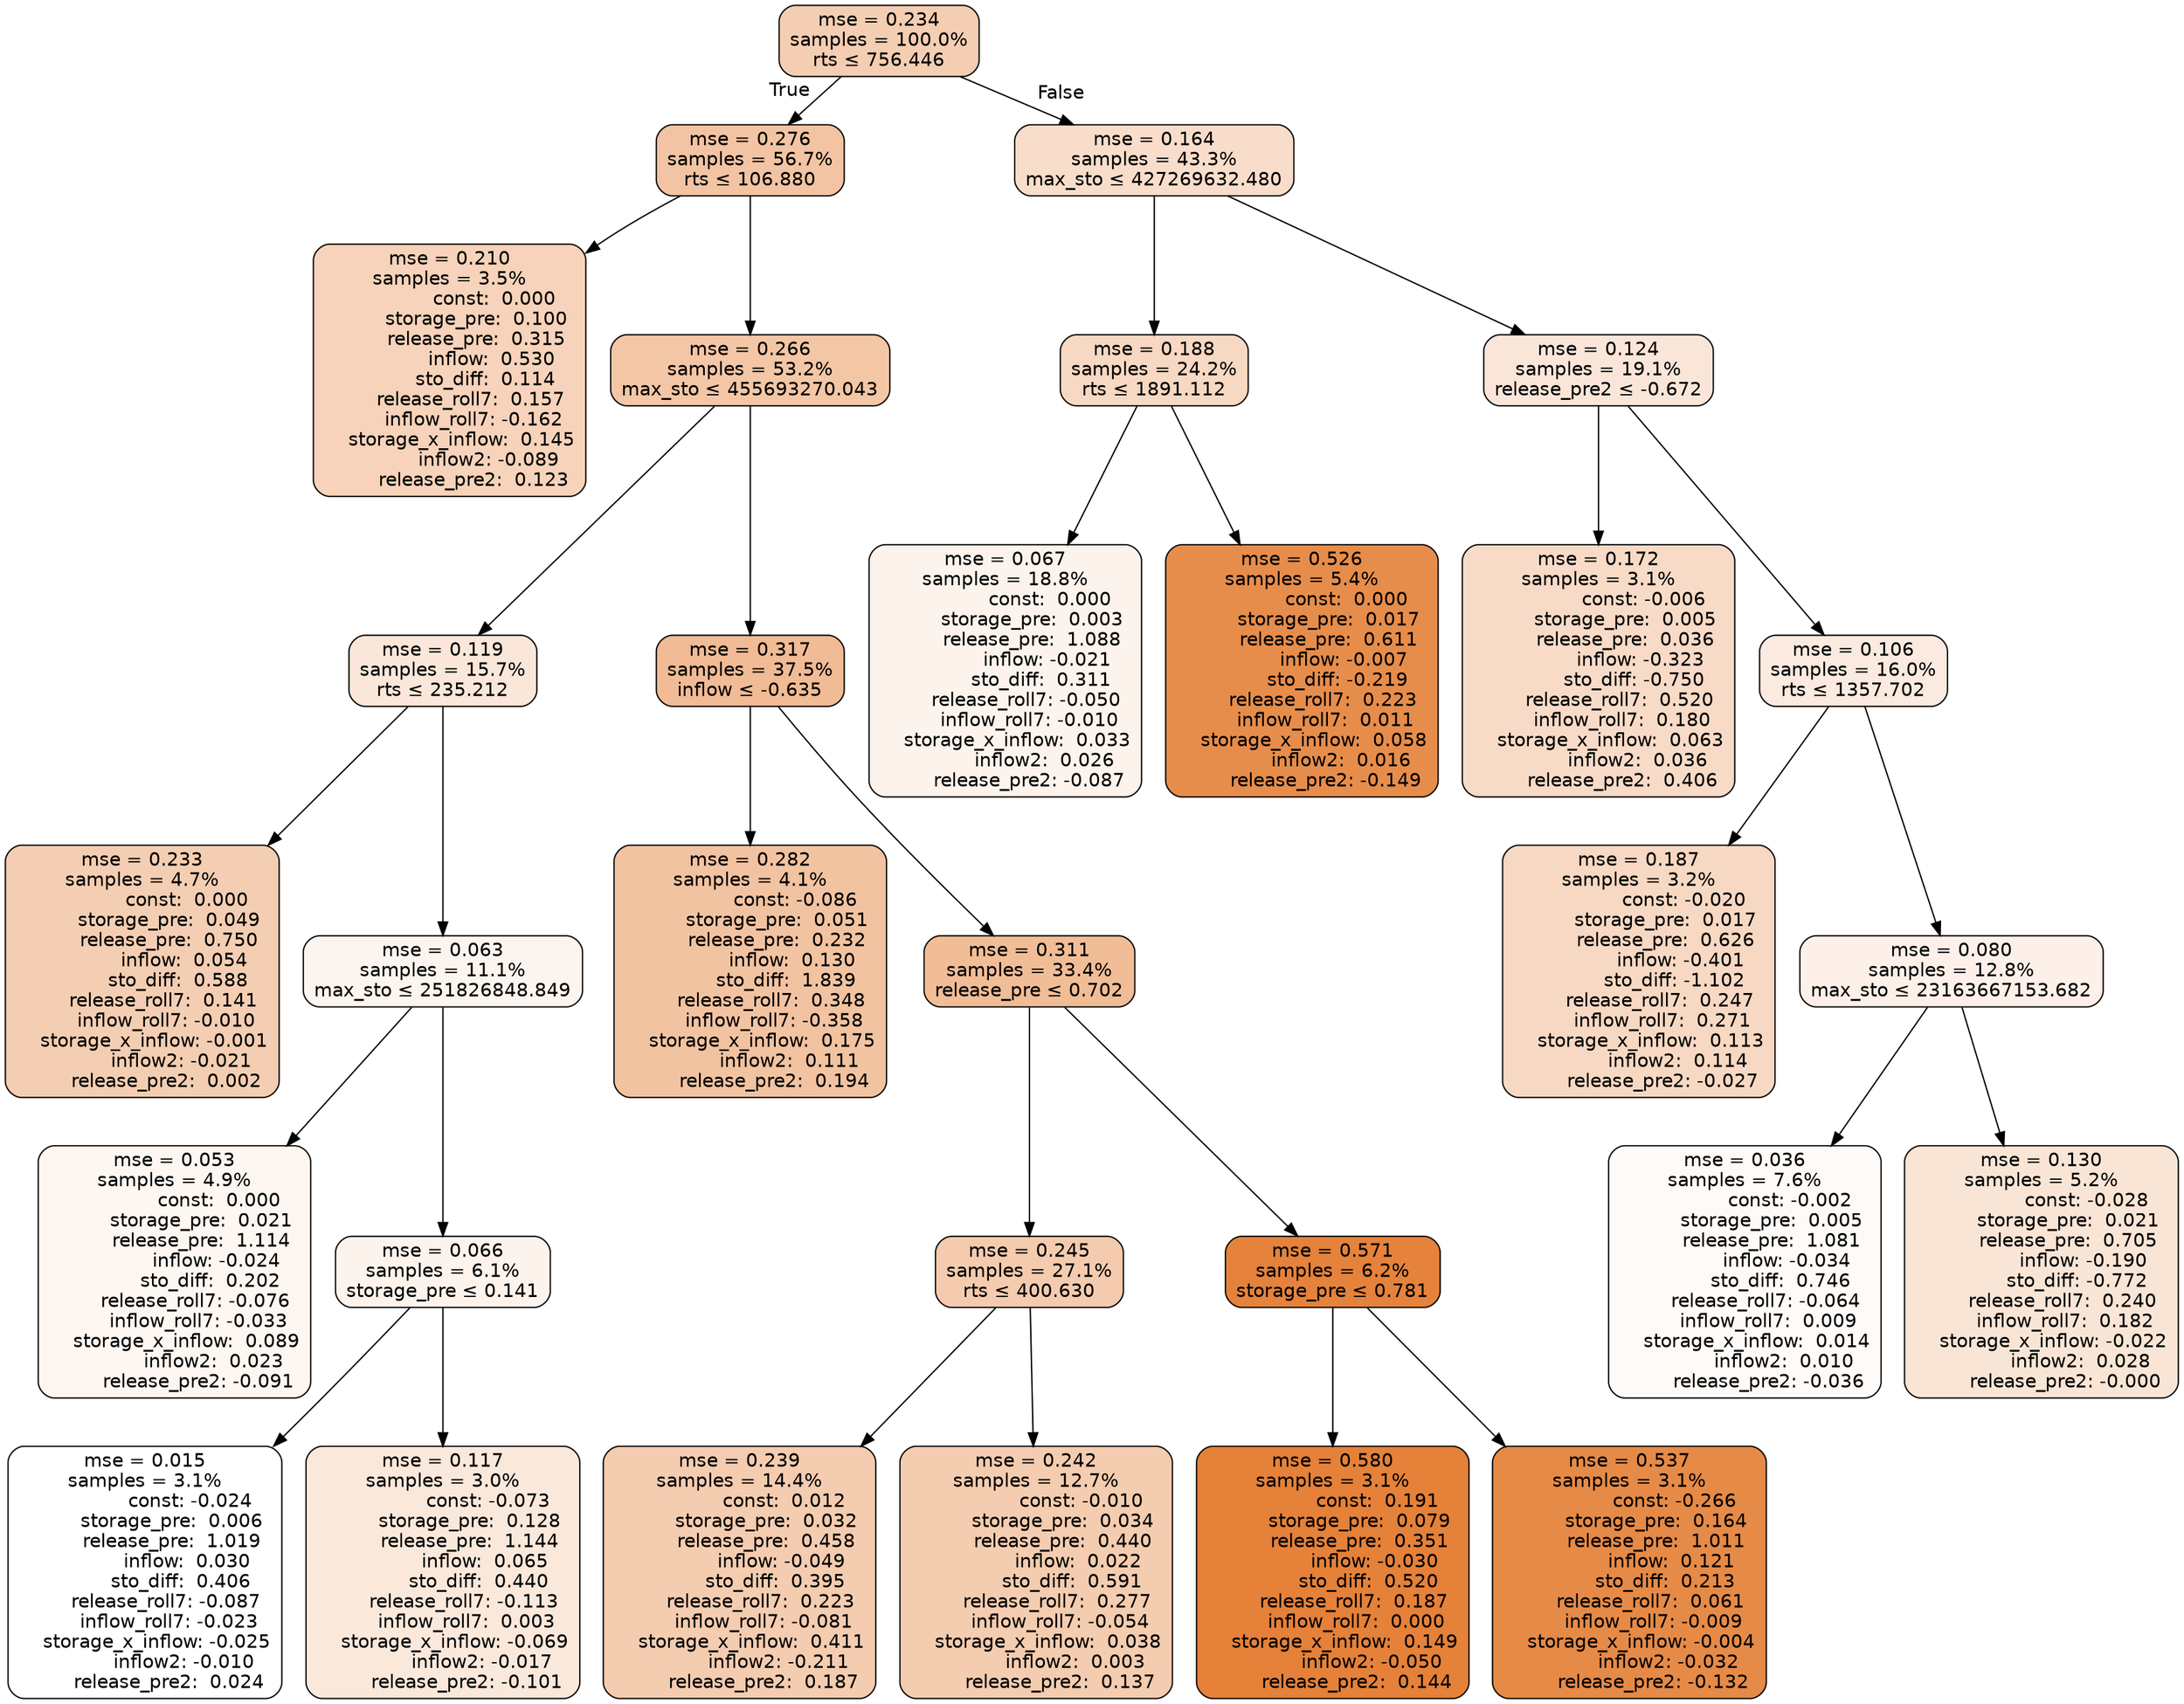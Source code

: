 digraph tree {
bgcolor="transparent"
node [shape=rectangle, style="filled, rounded", color="black", fontname=helvetica] ;
edge [fontname=helvetica] ;
	"0" [label="mse = 0.234
samples = 100.0%
rts &le; 756.446", fillcolor="#f4ceb2"]
	"1" [label="mse = 0.276
samples = 56.7%
rts &le; 106.880", fillcolor="#f3c4a3"]
	"2" [label="mse = 0.210
samples = 3.5%
               const:  0.000
         storage_pre:  0.100
         release_pre:  0.315
              inflow:  0.530
            sto_diff:  0.114
       release_roll7:  0.157
        inflow_roll7: -0.162
    storage_x_inflow:  0.145
             inflow2: -0.089
        release_pre2:  0.123", fillcolor="#f6d3ba"]
	"3" [label="mse = 0.266
samples = 53.2%
max_sto &le; 455693270.043", fillcolor="#f3c6a6"]
	"4" [label="mse = 0.119
samples = 15.7%
rts &le; 235.212", fillcolor="#fae7da"]
	"5" [label="mse = 0.233
samples = 4.7%
               const:  0.000
         storage_pre:  0.049
         release_pre:  0.750
              inflow:  0.054
            sto_diff:  0.588
       release_roll7:  0.141
        inflow_roll7: -0.010
    storage_x_inflow: -0.001
             inflow2: -0.021
        release_pre2:  0.002", fillcolor="#f4ceb2"]
	"6" [label="mse = 0.063
samples = 11.1%
max_sto &le; 251826848.849", fillcolor="#fcf4ee"]
	"7" [label="mse = 0.053
samples = 4.9%
               const:  0.000
         storage_pre:  0.021
         release_pre:  1.114
              inflow: -0.024
            sto_diff:  0.202
       release_roll7: -0.076
        inflow_roll7: -0.033
    storage_x_inflow:  0.089
             inflow2:  0.023
        release_pre2: -0.091", fillcolor="#fdf6f1"]
	"8" [label="mse = 0.066
samples = 6.1%
storage_pre &le; 0.141", fillcolor="#fcf3ed"]
	"9" [label="mse = 0.015
samples = 3.1%
               const: -0.024
         storage_pre:  0.006
         release_pre:  1.019
              inflow:  0.030
            sto_diff:  0.406
       release_roll7: -0.087
        inflow_roll7: -0.023
    storage_x_inflow: -0.025
             inflow2: -0.010
        release_pre2:  0.024", fillcolor="#ffffff"]
	"10" [label="mse = 0.117
samples = 3.0%
               const: -0.073
         storage_pre:  0.128
         release_pre:  1.144
              inflow:  0.065
            sto_diff:  0.440
       release_roll7: -0.113
        inflow_roll7:  0.003
    storage_x_inflow: -0.069
             inflow2: -0.017
        release_pre2: -0.101", fillcolor="#fae8db"]
	"11" [label="mse = 0.317
samples = 37.5%
inflow &le; -0.635", fillcolor="#f1bb95"]
	"12" [label="mse = 0.282
samples = 4.1%
               const: -0.086
         storage_pre:  0.051
         release_pre:  0.232
              inflow:  0.130
            sto_diff:  1.839
       release_roll7:  0.348
        inflow_roll7: -0.358
    storage_x_inflow:  0.175
             inflow2:  0.111
        release_pre2:  0.194", fillcolor="#f2c3a1"]
	"13" [label="mse = 0.311
samples = 33.4%
release_pre &le; 0.702", fillcolor="#f1bd97"]
	"14" [label="mse = 0.245
samples = 27.1%
rts &le; 400.630", fillcolor="#f4cbae"]
	"15" [label="mse = 0.239
samples = 14.4%
               const:  0.012
         storage_pre:  0.032
         release_pre:  0.458
              inflow: -0.049
            sto_diff:  0.395
       release_roll7:  0.223
        inflow_roll7: -0.081
    storage_x_inflow:  0.411
             inflow2: -0.211
        release_pre2:  0.187", fillcolor="#f4ccb0"]
	"16" [label="mse = 0.242
samples = 12.7%
               const: -0.010
         storage_pre:  0.034
         release_pre:  0.440
              inflow:  0.022
            sto_diff:  0.591
       release_roll7:  0.277
        inflow_roll7: -0.054
    storage_x_inflow:  0.038
             inflow2:  0.003
        release_pre2:  0.137", fillcolor="#f4ccaf"]
	"17" [label="mse = 0.571
samples = 6.2%
storage_pre &le; 0.781", fillcolor="#e5823b"]
	"18" [label="mse = 0.580
samples = 3.1%
               const:  0.191
         storage_pre:  0.079
         release_pre:  0.351
              inflow: -0.030
            sto_diff:  0.520
       release_roll7:  0.187
        inflow_roll7:  0.000
    storage_x_inflow:  0.149
             inflow2: -0.050
        release_pre2:  0.144", fillcolor="#e58139"]
	"19" [label="mse = 0.537
samples = 3.1%
               const: -0.266
         storage_pre:  0.164
         release_pre:  1.011
              inflow:  0.121
            sto_diff:  0.213
       release_roll7:  0.061
        inflow_roll7: -0.009
    storage_x_inflow: -0.004
             inflow2: -0.032
        release_pre2: -0.132", fillcolor="#e68a47"]
	"20" [label="mse = 0.164
samples = 43.3%
max_sto &le; 427269632.480", fillcolor="#f8ddca"]
	"21" [label="mse = 0.188
samples = 24.2%
rts &le; 1891.112", fillcolor="#f7d8c2"]
	"22" [label="mse = 0.067
samples = 18.8%
               const:  0.000
         storage_pre:  0.003
         release_pre:  1.088
              inflow: -0.021
            sto_diff:  0.311
       release_roll7: -0.050
        inflow_roll7: -0.010
    storage_x_inflow:  0.033
             inflow2:  0.026
        release_pre2: -0.087", fillcolor="#fcf3ec"]
	"23" [label="mse = 0.526
samples = 5.4%
               const:  0.000
         storage_pre:  0.017
         release_pre:  0.611
              inflow: -0.007
            sto_diff: -0.219
       release_roll7:  0.223
        inflow_roll7:  0.011
    storage_x_inflow:  0.058
             inflow2:  0.016
        release_pre2: -0.149", fillcolor="#e78d4b"]
	"24" [label="mse = 0.124
samples = 19.1%
release_pre2 &le; -0.672", fillcolor="#fae6d9"]
	"25" [label="mse = 0.172
samples = 3.1%
               const: -0.006
         storage_pre:  0.005
         release_pre:  0.036
              inflow: -0.323
            sto_diff: -0.750
       release_roll7:  0.520
        inflow_roll7:  0.180
    storage_x_inflow:  0.063
             inflow2:  0.036
        release_pre2:  0.406", fillcolor="#f7dbc7"]
	"26" [label="mse = 0.106
samples = 16.0%
rts &le; 1357.702", fillcolor="#faeadf"]
	"27" [label="mse = 0.187
samples = 3.2%
               const: -0.020
         storage_pre:  0.017
         release_pre:  0.626
              inflow: -0.401
            sto_diff: -1.102
       release_roll7:  0.247
        inflow_roll7:  0.271
    storage_x_inflow:  0.113
             inflow2:  0.114
        release_pre2: -0.027", fillcolor="#f7d8c2"]
	"28" [label="mse = 0.080
samples = 12.8%
max_sto &le; 23163667153.682", fillcolor="#fcf0e8"]
	"29" [label="mse = 0.036
samples = 7.6%
               const: -0.002
         storage_pre:  0.005
         release_pre:  1.081
              inflow: -0.034
            sto_diff:  0.746
       release_roll7: -0.064
        inflow_roll7:  0.009
    storage_x_inflow:  0.014
             inflow2:  0.010
        release_pre2: -0.036", fillcolor="#fefaf7"]
	"30" [label="mse = 0.130
samples = 5.2%
               const: -0.028
         storage_pre:  0.021
         release_pre:  0.705
              inflow: -0.190
            sto_diff: -0.772
       release_roll7:  0.240
        inflow_roll7:  0.182
    storage_x_inflow: -0.022
             inflow2:  0.028
        release_pre2: -0.000", fillcolor="#f9e5d6"]

	"0" -> "1" [labeldistance=2.5, labelangle=45, headlabel="True"]
	"1" -> "2"
	"1" -> "3"
	"3" -> "4"
	"4" -> "5"
	"4" -> "6"
	"6" -> "7"
	"6" -> "8"
	"8" -> "9"
	"8" -> "10"
	"3" -> "11"
	"11" -> "12"
	"11" -> "13"
	"13" -> "14"
	"14" -> "15"
	"14" -> "16"
	"13" -> "17"
	"17" -> "18"
	"17" -> "19"
	"0" -> "20" [labeldistance=2.5, labelangle=-45, headlabel="False"]
	"20" -> "21"
	"21" -> "22"
	"21" -> "23"
	"20" -> "24"
	"24" -> "25"
	"24" -> "26"
	"26" -> "27"
	"26" -> "28"
	"28" -> "29"
	"28" -> "30"
}
